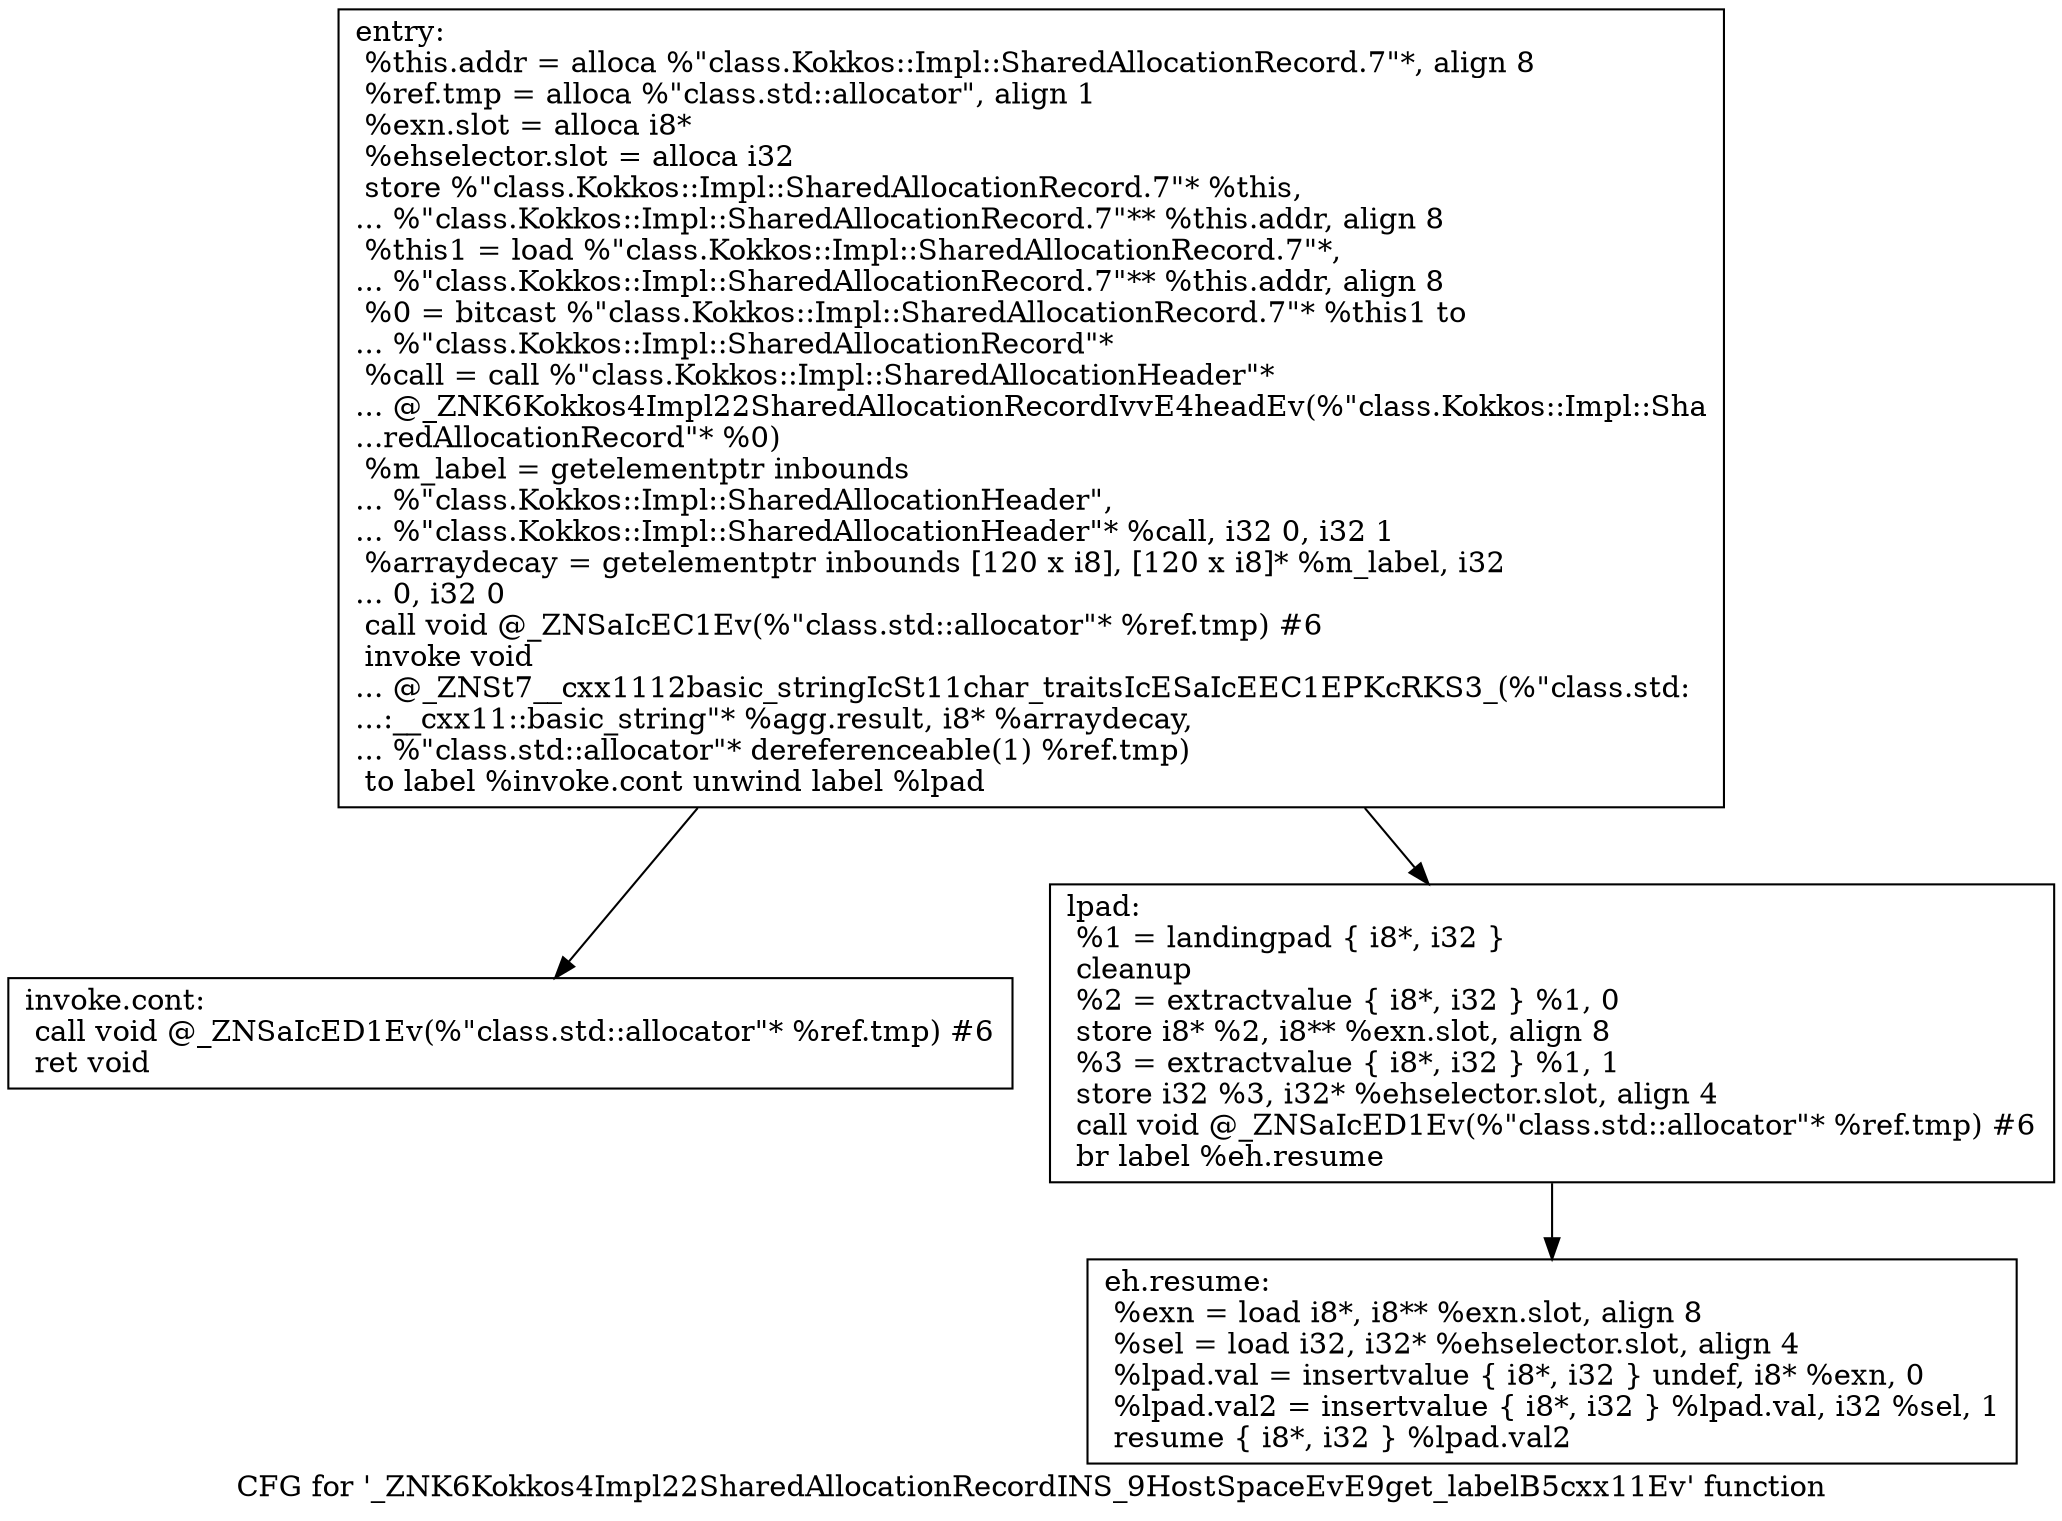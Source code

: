 digraph "CFG for '_ZNK6Kokkos4Impl22SharedAllocationRecordINS_9HostSpaceEvE9get_labelB5cxx11Ev' function" {
	label="CFG for '_ZNK6Kokkos4Impl22SharedAllocationRecordINS_9HostSpaceEvE9get_labelB5cxx11Ev' function";

	Node0x5e6c8d0 [shape=record,label="{entry:\l  %this.addr = alloca %\"class.Kokkos::Impl::SharedAllocationRecord.7\"*, align 8\l  %ref.tmp = alloca %\"class.std::allocator\", align 1\l  %exn.slot = alloca i8*\l  %ehselector.slot = alloca i32\l  store %\"class.Kokkos::Impl::SharedAllocationRecord.7\"* %this,\l... %\"class.Kokkos::Impl::SharedAllocationRecord.7\"** %this.addr, align 8\l  %this1 = load %\"class.Kokkos::Impl::SharedAllocationRecord.7\"*,\l... %\"class.Kokkos::Impl::SharedAllocationRecord.7\"** %this.addr, align 8\l  %0 = bitcast %\"class.Kokkos::Impl::SharedAllocationRecord.7\"* %this1 to\l... %\"class.Kokkos::Impl::SharedAllocationRecord\"*\l  %call = call %\"class.Kokkos::Impl::SharedAllocationHeader\"*\l... @_ZNK6Kokkos4Impl22SharedAllocationRecordIvvE4headEv(%\"class.Kokkos::Impl::Sha\l...redAllocationRecord\"* %0)\l  %m_label = getelementptr inbounds\l... %\"class.Kokkos::Impl::SharedAllocationHeader\",\l... %\"class.Kokkos::Impl::SharedAllocationHeader\"* %call, i32 0, i32 1\l  %arraydecay = getelementptr inbounds [120 x i8], [120 x i8]* %m_label, i32\l... 0, i32 0\l  call void @_ZNSaIcEC1Ev(%\"class.std::allocator\"* %ref.tmp) #6\l  invoke void\l... @_ZNSt7__cxx1112basic_stringIcSt11char_traitsIcESaIcEEC1EPKcRKS3_(%\"class.std:\l...:__cxx11::basic_string\"* %agg.result, i8* %arraydecay,\l... %\"class.std::allocator\"* dereferenceable(1) %ref.tmp)\l          to label %invoke.cont unwind label %lpad\l}"];
	Node0x5e6c8d0 -> Node0x5e6d140;
	Node0x5e6c8d0 -> Node0x5e6d220;
	Node0x5e6d140 [shape=record,label="{invoke.cont:                                      \l  call void @_ZNSaIcED1Ev(%\"class.std::allocator\"* %ref.tmp) #6\l  ret void\l}"];
	Node0x5e6d220 [shape=record,label="{lpad:                                             \l  %1 = landingpad \{ i8*, i32 \}\l          cleanup\l  %2 = extractvalue \{ i8*, i32 \} %1, 0\l  store i8* %2, i8** %exn.slot, align 8\l  %3 = extractvalue \{ i8*, i32 \} %1, 1\l  store i32 %3, i32* %ehselector.slot, align 4\l  call void @_ZNSaIcED1Ev(%\"class.std::allocator\"* %ref.tmp) #6\l  br label %eh.resume\l}"];
	Node0x5e6d220 -> Node0x5e6d930;
	Node0x5e6d930 [shape=record,label="{eh.resume:                                        \l  %exn = load i8*, i8** %exn.slot, align 8\l  %sel = load i32, i32* %ehselector.slot, align 4\l  %lpad.val = insertvalue \{ i8*, i32 \} undef, i8* %exn, 0\l  %lpad.val2 = insertvalue \{ i8*, i32 \} %lpad.val, i32 %sel, 1\l  resume \{ i8*, i32 \} %lpad.val2\l}"];
}
